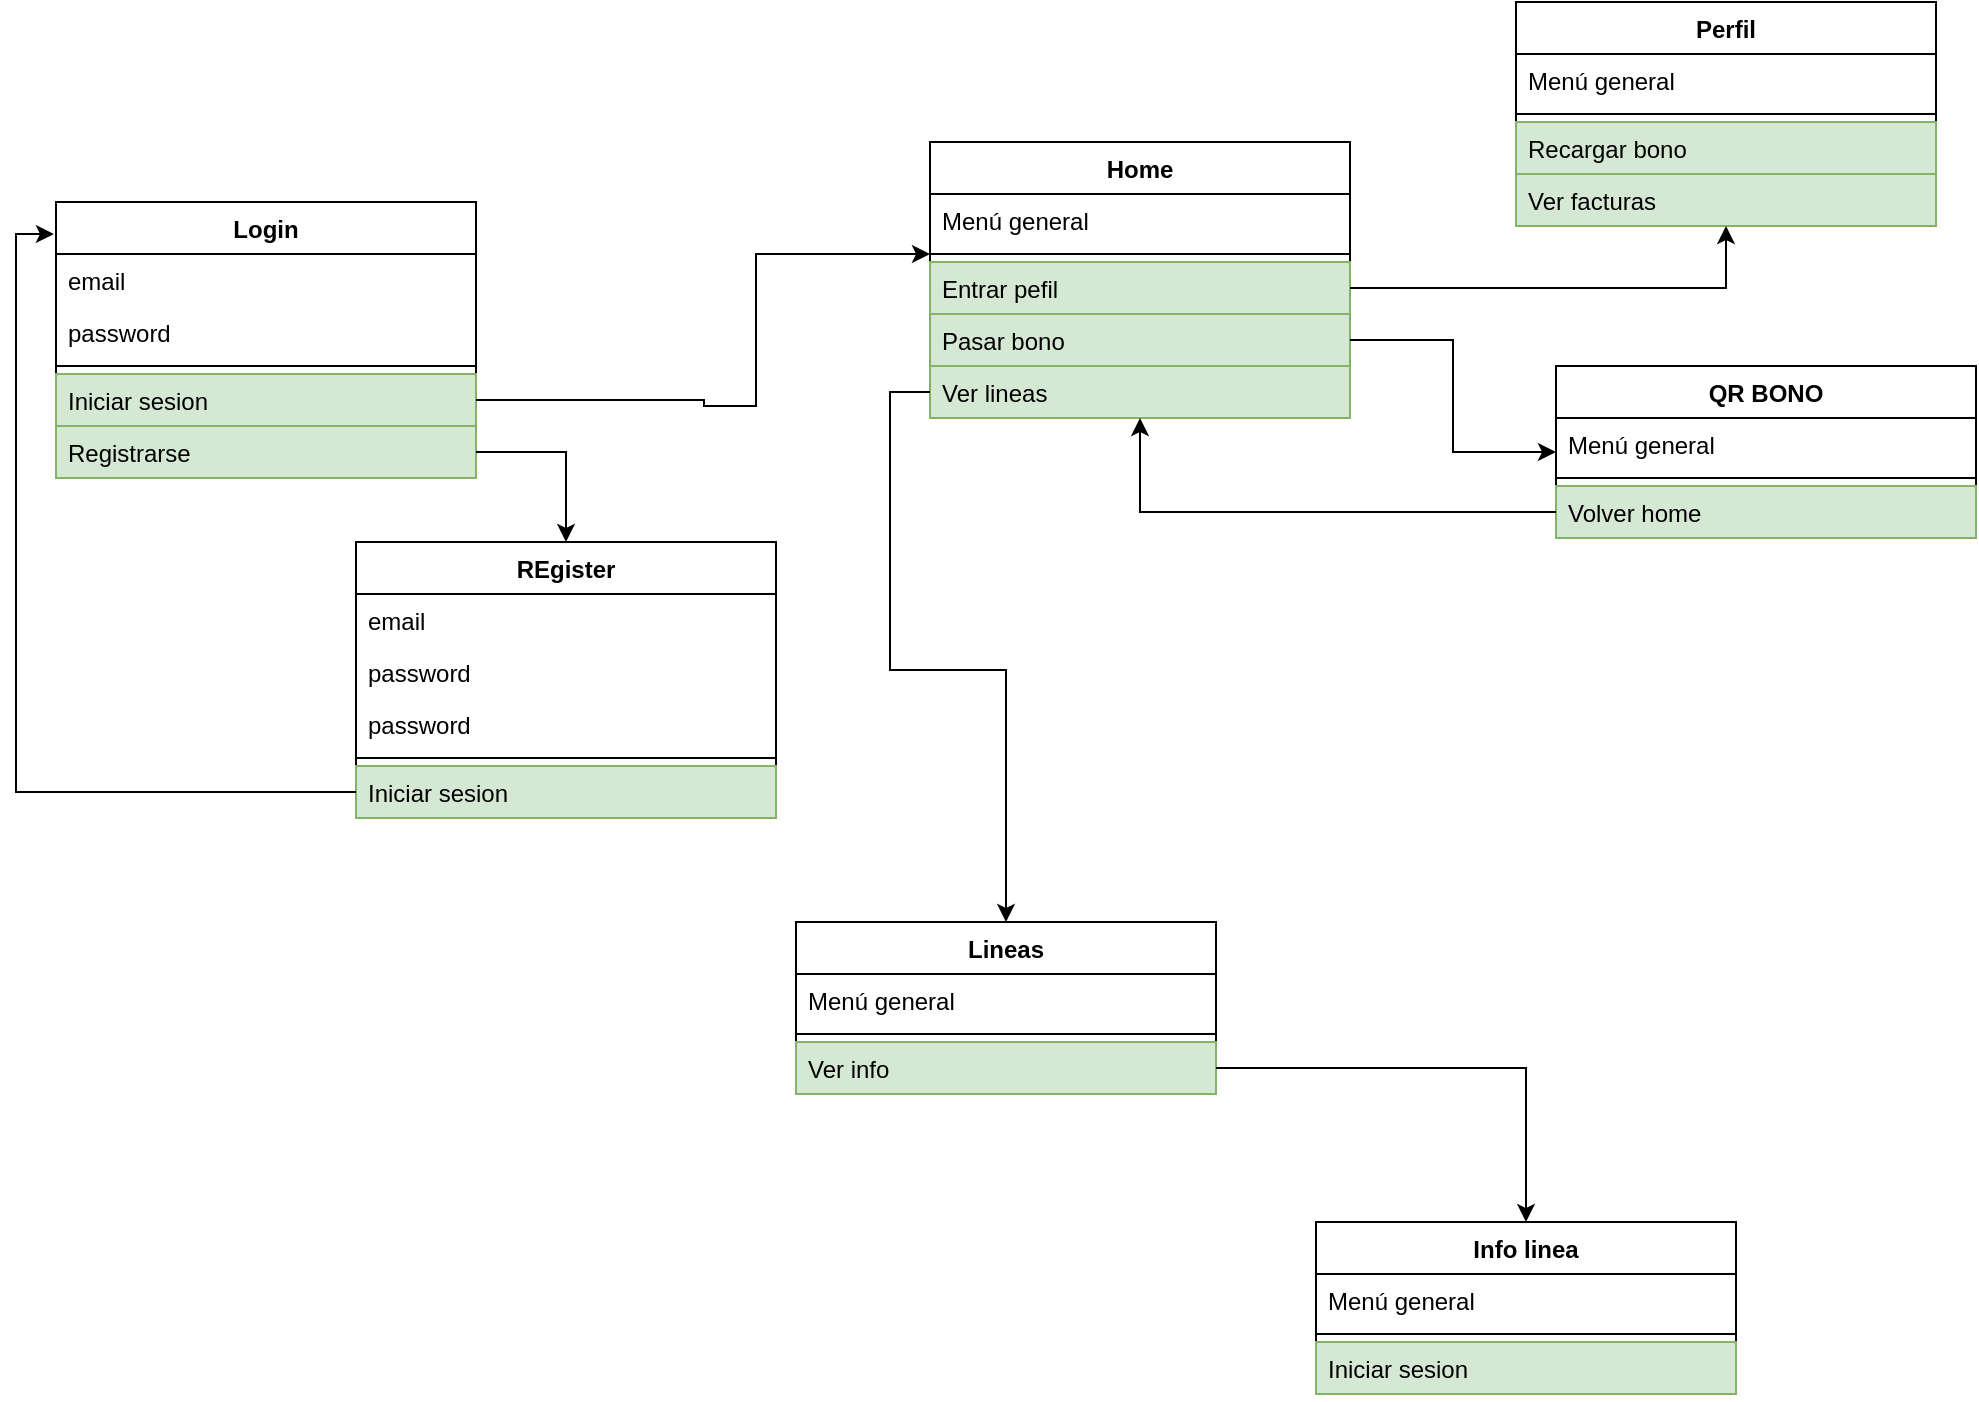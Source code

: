 <mxfile version="21.8.0" type="github">
  <diagram name="Página-1" id="jf259fgjOjg_yHpygnGp">
    <mxGraphModel dx="472" dy="772" grid="1" gridSize="10" guides="1" tooltips="1" connect="1" arrows="1" fold="1" page="1" pageScale="1" pageWidth="827" pageHeight="1169" math="0" shadow="0">
      <root>
        <mxCell id="0" />
        <mxCell id="1" parent="0" />
        <mxCell id="NLLJ3BhemirPSIUYPXcM-1" value="Login" style="swimlane;fontStyle=1;align=center;verticalAlign=top;childLayout=stackLayout;horizontal=1;startSize=26;horizontalStack=0;resizeParent=1;resizeParentMax=0;resizeLast=0;collapsible=1;marginBottom=0;whiteSpace=wrap;html=1;" vertex="1" parent="1">
          <mxGeometry x="180" y="170" width="210" height="138" as="geometry" />
        </mxCell>
        <mxCell id="NLLJ3BhemirPSIUYPXcM-2" value="email" style="text;strokeColor=none;fillColor=none;align=left;verticalAlign=top;spacingLeft=4;spacingRight=4;overflow=hidden;rotatable=0;points=[[0,0.5],[1,0.5]];portConstraint=eastwest;whiteSpace=wrap;html=1;" vertex="1" parent="NLLJ3BhemirPSIUYPXcM-1">
          <mxGeometry y="26" width="210" height="26" as="geometry" />
        </mxCell>
        <mxCell id="NLLJ3BhemirPSIUYPXcM-5" value="password" style="text;strokeColor=none;fillColor=none;align=left;verticalAlign=top;spacingLeft=4;spacingRight=4;overflow=hidden;rotatable=0;points=[[0,0.5],[1,0.5]];portConstraint=eastwest;whiteSpace=wrap;html=1;" vertex="1" parent="NLLJ3BhemirPSIUYPXcM-1">
          <mxGeometry y="52" width="210" height="26" as="geometry" />
        </mxCell>
        <mxCell id="NLLJ3BhemirPSIUYPXcM-3" value="" style="line;strokeWidth=1;fillColor=none;align=left;verticalAlign=middle;spacingTop=-1;spacingLeft=3;spacingRight=3;rotatable=0;labelPosition=right;points=[];portConstraint=eastwest;strokeColor=inherit;" vertex="1" parent="NLLJ3BhemirPSIUYPXcM-1">
          <mxGeometry y="78" width="210" height="8" as="geometry" />
        </mxCell>
        <mxCell id="NLLJ3BhemirPSIUYPXcM-4" value="Iniciar sesion " style="text;strokeColor=#82b366;fillColor=#d5e8d4;align=left;verticalAlign=top;spacingLeft=4;spacingRight=4;overflow=hidden;rotatable=0;points=[[0,0.5],[1,0.5]];portConstraint=eastwest;whiteSpace=wrap;html=1;" vertex="1" parent="NLLJ3BhemirPSIUYPXcM-1">
          <mxGeometry y="86" width="210" height="26" as="geometry" />
        </mxCell>
        <mxCell id="NLLJ3BhemirPSIUYPXcM-6" value="Registrarse" style="text;strokeColor=#82b366;fillColor=#d5e8d4;align=left;verticalAlign=top;spacingLeft=4;spacingRight=4;overflow=hidden;rotatable=0;points=[[0,0.5],[1,0.5]];portConstraint=eastwest;whiteSpace=wrap;html=1;" vertex="1" parent="NLLJ3BhemirPSIUYPXcM-1">
          <mxGeometry y="112" width="210" height="26" as="geometry" />
        </mxCell>
        <mxCell id="NLLJ3BhemirPSIUYPXcM-7" value="REgister" style="swimlane;fontStyle=1;align=center;verticalAlign=top;childLayout=stackLayout;horizontal=1;startSize=26;horizontalStack=0;resizeParent=1;resizeParentMax=0;resizeLast=0;collapsible=1;marginBottom=0;whiteSpace=wrap;html=1;" vertex="1" parent="1">
          <mxGeometry x="330" y="340" width="210" height="138" as="geometry" />
        </mxCell>
        <mxCell id="NLLJ3BhemirPSIUYPXcM-8" value="email" style="text;strokeColor=none;fillColor=none;align=left;verticalAlign=top;spacingLeft=4;spacingRight=4;overflow=hidden;rotatable=0;points=[[0,0.5],[1,0.5]];portConstraint=eastwest;whiteSpace=wrap;html=1;" vertex="1" parent="NLLJ3BhemirPSIUYPXcM-7">
          <mxGeometry y="26" width="210" height="26" as="geometry" />
        </mxCell>
        <mxCell id="NLLJ3BhemirPSIUYPXcM-9" value="password" style="text;strokeColor=none;fillColor=none;align=left;verticalAlign=top;spacingLeft=4;spacingRight=4;overflow=hidden;rotatable=0;points=[[0,0.5],[1,0.5]];portConstraint=eastwest;whiteSpace=wrap;html=1;" vertex="1" parent="NLLJ3BhemirPSIUYPXcM-7">
          <mxGeometry y="52" width="210" height="26" as="geometry" />
        </mxCell>
        <mxCell id="NLLJ3BhemirPSIUYPXcM-14" value="password" style="text;strokeColor=none;fillColor=none;align=left;verticalAlign=top;spacingLeft=4;spacingRight=4;overflow=hidden;rotatable=0;points=[[0,0.5],[1,0.5]];portConstraint=eastwest;whiteSpace=wrap;html=1;" vertex="1" parent="NLLJ3BhemirPSIUYPXcM-7">
          <mxGeometry y="78" width="210" height="26" as="geometry" />
        </mxCell>
        <mxCell id="NLLJ3BhemirPSIUYPXcM-10" value="" style="line;strokeWidth=1;fillColor=none;align=left;verticalAlign=middle;spacingTop=-1;spacingLeft=3;spacingRight=3;rotatable=0;labelPosition=right;points=[];portConstraint=eastwest;strokeColor=inherit;" vertex="1" parent="NLLJ3BhemirPSIUYPXcM-7">
          <mxGeometry y="104" width="210" height="8" as="geometry" />
        </mxCell>
        <mxCell id="NLLJ3BhemirPSIUYPXcM-11" value="Iniciar sesion " style="text;strokeColor=#82b366;fillColor=#d5e8d4;align=left;verticalAlign=top;spacingLeft=4;spacingRight=4;overflow=hidden;rotatable=0;points=[[0,0.5],[1,0.5]];portConstraint=eastwest;whiteSpace=wrap;html=1;" vertex="1" parent="NLLJ3BhemirPSIUYPXcM-7">
          <mxGeometry y="112" width="210" height="26" as="geometry" />
        </mxCell>
        <mxCell id="NLLJ3BhemirPSIUYPXcM-13" style="edgeStyle=orthogonalEdgeStyle;rounded=0;orthogonalLoop=1;jettySize=auto;html=1;" edge="1" parent="1" source="NLLJ3BhemirPSIUYPXcM-6" target="NLLJ3BhemirPSIUYPXcM-7">
          <mxGeometry relative="1" as="geometry" />
        </mxCell>
        <mxCell id="NLLJ3BhemirPSIUYPXcM-15" style="edgeStyle=orthogonalEdgeStyle;rounded=0;orthogonalLoop=1;jettySize=auto;html=1;entryX=-0.005;entryY=0.116;entryDx=0;entryDy=0;entryPerimeter=0;" edge="1" parent="1" source="NLLJ3BhemirPSIUYPXcM-11" target="NLLJ3BhemirPSIUYPXcM-1">
          <mxGeometry relative="1" as="geometry" />
        </mxCell>
        <mxCell id="NLLJ3BhemirPSIUYPXcM-16" value="Home" style="swimlane;fontStyle=1;align=center;verticalAlign=top;childLayout=stackLayout;horizontal=1;startSize=26;horizontalStack=0;resizeParent=1;resizeParentMax=0;resizeLast=0;collapsible=1;marginBottom=0;whiteSpace=wrap;html=1;" vertex="1" parent="1">
          <mxGeometry x="617" y="140" width="210" height="138" as="geometry" />
        </mxCell>
        <mxCell id="NLLJ3BhemirPSIUYPXcM-57" value="Menú general" style="text;strokeColor=none;fillColor=none;align=left;verticalAlign=top;spacingLeft=4;spacingRight=4;overflow=hidden;rotatable=0;points=[[0,0.5],[1,0.5]];portConstraint=eastwest;whiteSpace=wrap;html=1;" vertex="1" parent="NLLJ3BhemirPSIUYPXcM-16">
          <mxGeometry y="26" width="210" height="26" as="geometry" />
        </mxCell>
        <mxCell id="NLLJ3BhemirPSIUYPXcM-20" value="" style="line;strokeWidth=1;fillColor=none;align=left;verticalAlign=middle;spacingTop=-1;spacingLeft=3;spacingRight=3;rotatable=0;labelPosition=right;points=[];portConstraint=eastwest;strokeColor=inherit;" vertex="1" parent="NLLJ3BhemirPSIUYPXcM-16">
          <mxGeometry y="52" width="210" height="8" as="geometry" />
        </mxCell>
        <mxCell id="NLLJ3BhemirPSIUYPXcM-21" value="Entrar pefil" style="text;strokeColor=#82b366;fillColor=#d5e8d4;align=left;verticalAlign=top;spacingLeft=4;spacingRight=4;overflow=hidden;rotatable=0;points=[[0,0.5],[1,0.5]];portConstraint=eastwest;whiteSpace=wrap;html=1;" vertex="1" parent="NLLJ3BhemirPSIUYPXcM-16">
          <mxGeometry y="60" width="210" height="26" as="geometry" />
        </mxCell>
        <mxCell id="NLLJ3BhemirPSIUYPXcM-23" value="Pasar bono" style="text;strokeColor=#82b366;fillColor=#d5e8d4;align=left;verticalAlign=top;spacingLeft=4;spacingRight=4;overflow=hidden;rotatable=0;points=[[0,0.5],[1,0.5]];portConstraint=eastwest;whiteSpace=wrap;html=1;" vertex="1" parent="NLLJ3BhemirPSIUYPXcM-16">
          <mxGeometry y="86" width="210" height="26" as="geometry" />
        </mxCell>
        <mxCell id="NLLJ3BhemirPSIUYPXcM-24" value="Ver lineas" style="text;strokeColor=#82b366;fillColor=#d5e8d4;align=left;verticalAlign=top;spacingLeft=4;spacingRight=4;overflow=hidden;rotatable=0;points=[[0,0.5],[1,0.5]];portConstraint=eastwest;whiteSpace=wrap;html=1;" vertex="1" parent="NLLJ3BhemirPSIUYPXcM-16">
          <mxGeometry y="112" width="210" height="26" as="geometry" />
        </mxCell>
        <mxCell id="NLLJ3BhemirPSIUYPXcM-22" style="edgeStyle=orthogonalEdgeStyle;rounded=0;orthogonalLoop=1;jettySize=auto;html=1;" edge="1" parent="1" source="NLLJ3BhemirPSIUYPXcM-4" target="NLLJ3BhemirPSIUYPXcM-16">
          <mxGeometry relative="1" as="geometry">
            <Array as="points">
              <mxPoint x="504" y="269" />
              <mxPoint x="504" y="272" />
              <mxPoint x="530" y="272" />
              <mxPoint x="530" y="196" />
            </Array>
          </mxGeometry>
        </mxCell>
        <mxCell id="NLLJ3BhemirPSIUYPXcM-25" value="Perfil" style="swimlane;fontStyle=1;align=center;verticalAlign=top;childLayout=stackLayout;horizontal=1;startSize=26;horizontalStack=0;resizeParent=1;resizeParentMax=0;resizeLast=0;collapsible=1;marginBottom=0;whiteSpace=wrap;html=1;" vertex="1" parent="1">
          <mxGeometry x="910" y="70" width="210" height="112" as="geometry" />
        </mxCell>
        <mxCell id="NLLJ3BhemirPSIUYPXcM-60" value="Menú general" style="text;strokeColor=none;fillColor=none;align=left;verticalAlign=top;spacingLeft=4;spacingRight=4;overflow=hidden;rotatable=0;points=[[0,0.5],[1,0.5]];portConstraint=eastwest;whiteSpace=wrap;html=1;" vertex="1" parent="NLLJ3BhemirPSIUYPXcM-25">
          <mxGeometry y="26" width="210" height="26" as="geometry" />
        </mxCell>
        <mxCell id="NLLJ3BhemirPSIUYPXcM-29" value="" style="line;strokeWidth=1;fillColor=none;align=left;verticalAlign=middle;spacingTop=-1;spacingLeft=3;spacingRight=3;rotatable=0;labelPosition=right;points=[];portConstraint=eastwest;strokeColor=inherit;" vertex="1" parent="NLLJ3BhemirPSIUYPXcM-25">
          <mxGeometry y="52" width="210" height="8" as="geometry" />
        </mxCell>
        <mxCell id="NLLJ3BhemirPSIUYPXcM-30" value="Recargar bono" style="text;strokeColor=#82b366;fillColor=#d5e8d4;align=left;verticalAlign=top;spacingLeft=4;spacingRight=4;overflow=hidden;rotatable=0;points=[[0,0.5],[1,0.5]];portConstraint=eastwest;whiteSpace=wrap;html=1;" vertex="1" parent="NLLJ3BhemirPSIUYPXcM-25">
          <mxGeometry y="60" width="210" height="26" as="geometry" />
        </mxCell>
        <mxCell id="NLLJ3BhemirPSIUYPXcM-32" value="Ver facturas" style="text;strokeColor=#82b366;fillColor=#d5e8d4;align=left;verticalAlign=top;spacingLeft=4;spacingRight=4;overflow=hidden;rotatable=0;points=[[0,0.5],[1,0.5]];portConstraint=eastwest;whiteSpace=wrap;html=1;" vertex="1" parent="NLLJ3BhemirPSIUYPXcM-25">
          <mxGeometry y="86" width="210" height="26" as="geometry" />
        </mxCell>
        <mxCell id="NLLJ3BhemirPSIUYPXcM-31" style="edgeStyle=orthogonalEdgeStyle;rounded=0;orthogonalLoop=1;jettySize=auto;html=1;" edge="1" parent="1" source="NLLJ3BhemirPSIUYPXcM-21" target="NLLJ3BhemirPSIUYPXcM-25">
          <mxGeometry relative="1" as="geometry" />
        </mxCell>
        <mxCell id="NLLJ3BhemirPSIUYPXcM-34" value="QR BONO" style="swimlane;fontStyle=1;align=center;verticalAlign=top;childLayout=stackLayout;horizontal=1;startSize=26;horizontalStack=0;resizeParent=1;resizeParentMax=0;resizeLast=0;collapsible=1;marginBottom=0;whiteSpace=wrap;html=1;" vertex="1" parent="1">
          <mxGeometry x="930" y="252" width="210" height="86" as="geometry" />
        </mxCell>
        <mxCell id="NLLJ3BhemirPSIUYPXcM-59" value="Menú general" style="text;strokeColor=none;fillColor=none;align=left;verticalAlign=top;spacingLeft=4;spacingRight=4;overflow=hidden;rotatable=0;points=[[0,0.5],[1,0.5]];portConstraint=eastwest;whiteSpace=wrap;html=1;" vertex="1" parent="NLLJ3BhemirPSIUYPXcM-34">
          <mxGeometry y="26" width="210" height="26" as="geometry" />
        </mxCell>
        <mxCell id="NLLJ3BhemirPSIUYPXcM-38" value="" style="line;strokeWidth=1;fillColor=none;align=left;verticalAlign=middle;spacingTop=-1;spacingLeft=3;spacingRight=3;rotatable=0;labelPosition=right;points=[];portConstraint=eastwest;strokeColor=inherit;" vertex="1" parent="NLLJ3BhemirPSIUYPXcM-34">
          <mxGeometry y="52" width="210" height="8" as="geometry" />
        </mxCell>
        <mxCell id="NLLJ3BhemirPSIUYPXcM-39" value="Volver home" style="text;strokeColor=#82b366;fillColor=#d5e8d4;align=left;verticalAlign=top;spacingLeft=4;spacingRight=4;overflow=hidden;rotatable=0;points=[[0,0.5],[1,0.5]];portConstraint=eastwest;whiteSpace=wrap;html=1;" vertex="1" parent="NLLJ3BhemirPSIUYPXcM-34">
          <mxGeometry y="60" width="210" height="26" as="geometry" />
        </mxCell>
        <mxCell id="NLLJ3BhemirPSIUYPXcM-40" style="edgeStyle=orthogonalEdgeStyle;rounded=0;orthogonalLoop=1;jettySize=auto;html=1;" edge="1" parent="1" source="NLLJ3BhemirPSIUYPXcM-23" target="NLLJ3BhemirPSIUYPXcM-34">
          <mxGeometry relative="1" as="geometry" />
        </mxCell>
        <mxCell id="NLLJ3BhemirPSIUYPXcM-41" value="Lineas" style="swimlane;fontStyle=1;align=center;verticalAlign=top;childLayout=stackLayout;horizontal=1;startSize=26;horizontalStack=0;resizeParent=1;resizeParentMax=0;resizeLast=0;collapsible=1;marginBottom=0;whiteSpace=wrap;html=1;" vertex="1" parent="1">
          <mxGeometry x="550" y="530" width="210" height="86" as="geometry" />
        </mxCell>
        <mxCell id="NLLJ3BhemirPSIUYPXcM-58" value="Menú general" style="text;strokeColor=none;fillColor=none;align=left;verticalAlign=top;spacingLeft=4;spacingRight=4;overflow=hidden;rotatable=0;points=[[0,0.5],[1,0.5]];portConstraint=eastwest;whiteSpace=wrap;html=1;" vertex="1" parent="NLLJ3BhemirPSIUYPXcM-41">
          <mxGeometry y="26" width="210" height="26" as="geometry" />
        </mxCell>
        <mxCell id="NLLJ3BhemirPSIUYPXcM-45" value="" style="line;strokeWidth=1;fillColor=none;align=left;verticalAlign=middle;spacingTop=-1;spacingLeft=3;spacingRight=3;rotatable=0;labelPosition=right;points=[];portConstraint=eastwest;strokeColor=inherit;" vertex="1" parent="NLLJ3BhemirPSIUYPXcM-41">
          <mxGeometry y="52" width="210" height="8" as="geometry" />
        </mxCell>
        <mxCell id="NLLJ3BhemirPSIUYPXcM-46" value="Ver info" style="text;strokeColor=#82b366;fillColor=#d5e8d4;align=left;verticalAlign=top;spacingLeft=4;spacingRight=4;overflow=hidden;rotatable=0;points=[[0,0.5],[1,0.5]];portConstraint=eastwest;whiteSpace=wrap;html=1;" vertex="1" parent="NLLJ3BhemirPSIUYPXcM-41">
          <mxGeometry y="60" width="210" height="26" as="geometry" />
        </mxCell>
        <mxCell id="NLLJ3BhemirPSIUYPXcM-47" style="edgeStyle=orthogonalEdgeStyle;rounded=0;orthogonalLoop=1;jettySize=auto;html=1;" edge="1" parent="1" source="NLLJ3BhemirPSIUYPXcM-24" target="NLLJ3BhemirPSIUYPXcM-41">
          <mxGeometry relative="1" as="geometry" />
        </mxCell>
        <mxCell id="NLLJ3BhemirPSIUYPXcM-48" value="Info linea" style="swimlane;fontStyle=1;align=center;verticalAlign=top;childLayout=stackLayout;horizontal=1;startSize=26;horizontalStack=0;resizeParent=1;resizeParentMax=0;resizeLast=0;collapsible=1;marginBottom=0;whiteSpace=wrap;html=1;" vertex="1" parent="1">
          <mxGeometry x="810" y="680" width="210" height="86" as="geometry" />
        </mxCell>
        <mxCell id="NLLJ3BhemirPSIUYPXcM-50" value="Menú general" style="text;strokeColor=none;fillColor=none;align=left;verticalAlign=top;spacingLeft=4;spacingRight=4;overflow=hidden;rotatable=0;points=[[0,0.5],[1,0.5]];portConstraint=eastwest;whiteSpace=wrap;html=1;" vertex="1" parent="NLLJ3BhemirPSIUYPXcM-48">
          <mxGeometry y="26" width="210" height="26" as="geometry" />
        </mxCell>
        <mxCell id="NLLJ3BhemirPSIUYPXcM-52" value="" style="line;strokeWidth=1;fillColor=none;align=left;verticalAlign=middle;spacingTop=-1;spacingLeft=3;spacingRight=3;rotatable=0;labelPosition=right;points=[];portConstraint=eastwest;strokeColor=inherit;" vertex="1" parent="NLLJ3BhemirPSIUYPXcM-48">
          <mxGeometry y="52" width="210" height="8" as="geometry" />
        </mxCell>
        <mxCell id="NLLJ3BhemirPSIUYPXcM-53" value="Iniciar sesion " style="text;strokeColor=#82b366;fillColor=#d5e8d4;align=left;verticalAlign=top;spacingLeft=4;spacingRight=4;overflow=hidden;rotatable=0;points=[[0,0.5],[1,0.5]];portConstraint=eastwest;whiteSpace=wrap;html=1;" vertex="1" parent="NLLJ3BhemirPSIUYPXcM-48">
          <mxGeometry y="60" width="210" height="26" as="geometry" />
        </mxCell>
        <mxCell id="NLLJ3BhemirPSIUYPXcM-54" style="edgeStyle=orthogonalEdgeStyle;rounded=0;orthogonalLoop=1;jettySize=auto;html=1;" edge="1" parent="1" source="NLLJ3BhemirPSIUYPXcM-46" target="NLLJ3BhemirPSIUYPXcM-48">
          <mxGeometry relative="1" as="geometry" />
        </mxCell>
        <mxCell id="NLLJ3BhemirPSIUYPXcM-55" style="edgeStyle=orthogonalEdgeStyle;rounded=0;orthogonalLoop=1;jettySize=auto;html=1;" edge="1" parent="1" source="NLLJ3BhemirPSIUYPXcM-39" target="NLLJ3BhemirPSIUYPXcM-16">
          <mxGeometry relative="1" as="geometry" />
        </mxCell>
      </root>
    </mxGraphModel>
  </diagram>
</mxfile>
